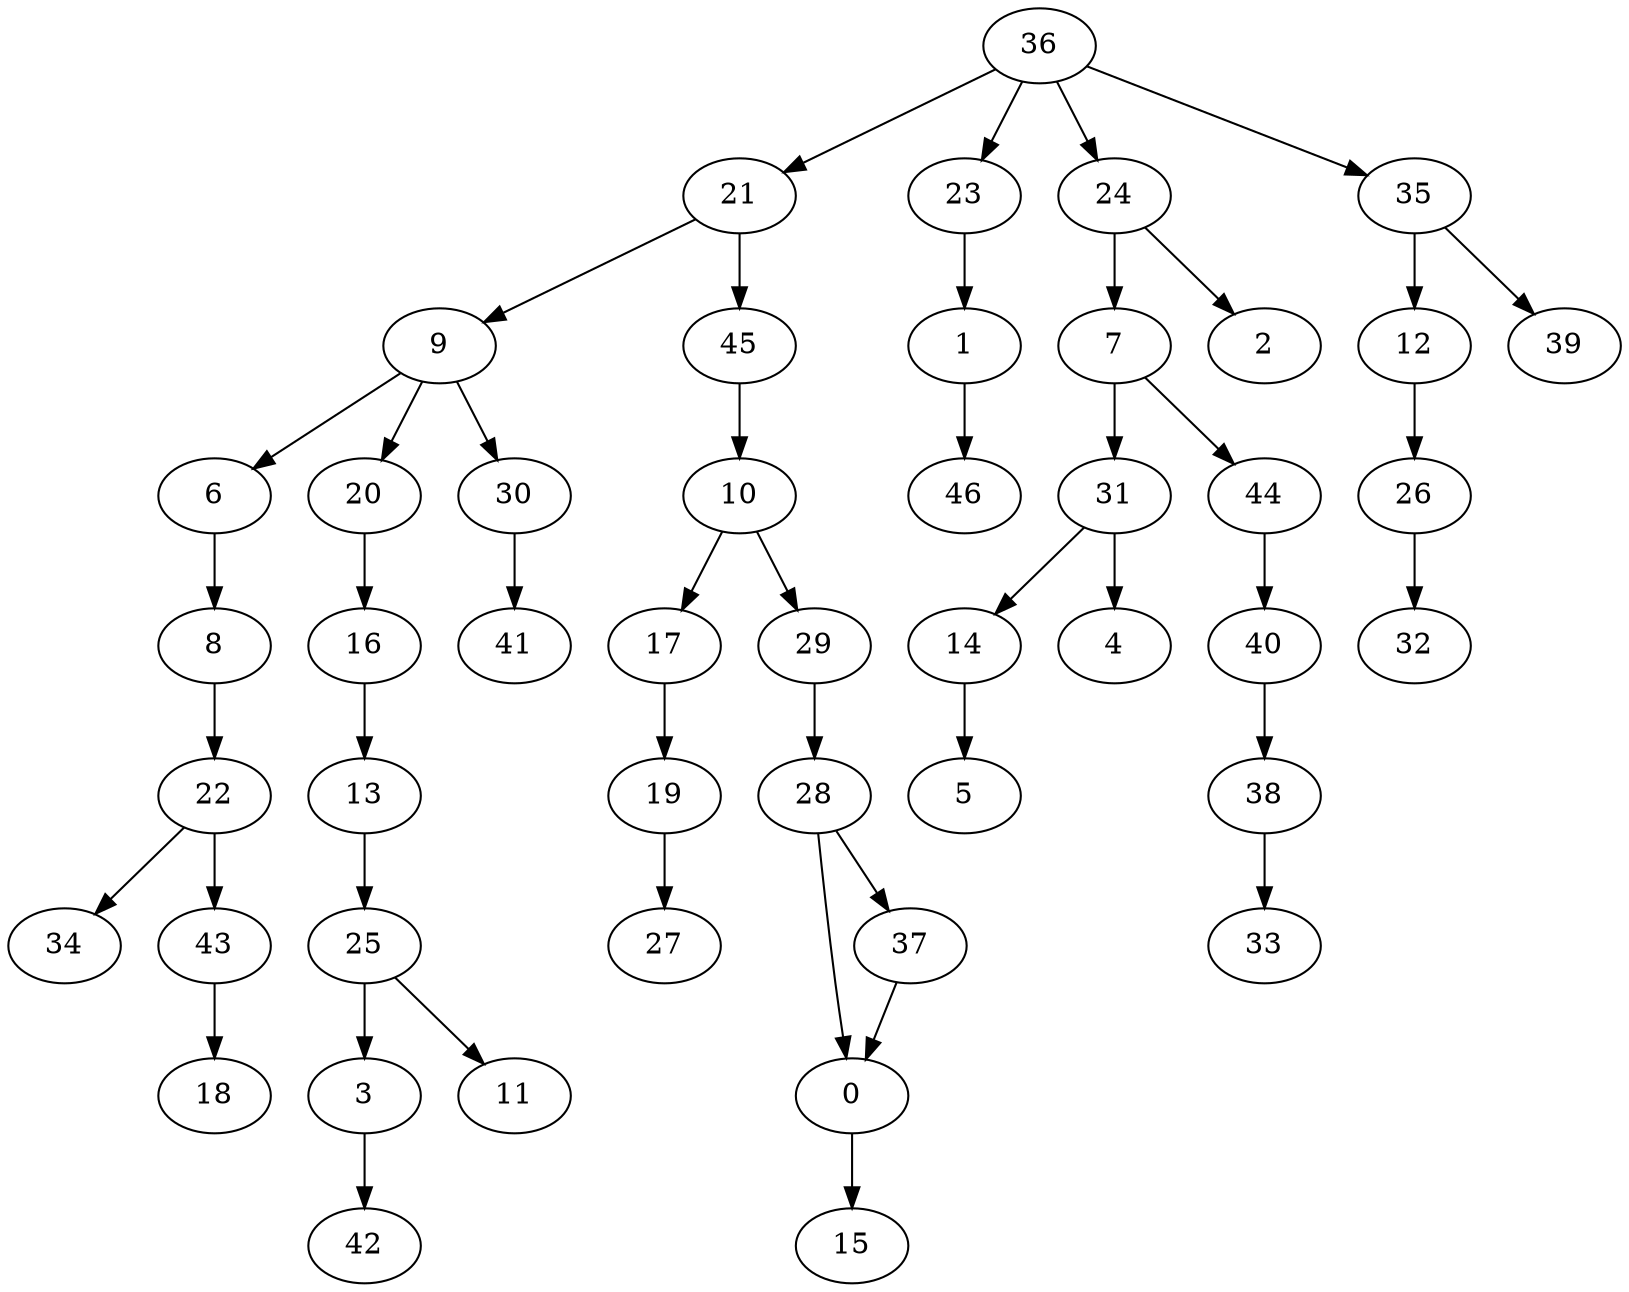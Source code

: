 digraph G {
    0;
    15;
    1;
    46;
    3;
    42;
    6;
    8;
    22;
    34;
    43;
    7;
    31;
    44;
    14;
    4;
    40;
    5;
    38;
    18;
    9;
    20;
    30;
    16;
    41;
    13;
    10;
    17;
    29;
    19;
    28;
    27;
    37;
    12;
    26;
    32;
    25;
    11;
    21;
    45;
    23;
    24;
    2;
    35;
    39;
    36;
    33;
    0 -> 15 [w=0];
    1 -> 46 [w=0];
    3 -> 42 [w=0];
    6 -> 8 [w=0];
    8 -> 22 [w=0];
    22 -> 34 [w=0];
    22 -> 43 [w=0];
    43 -> 18 [w=0];
    7 -> 31 [w=0];
    7 -> 44 [w=0];
    31 -> 14 [w=1];
    31 -> 4 [w=0];
    44 -> 40 [w=0];
    14 -> 5 [w=0];
    40 -> 38 [w=0];
    38 -> 33 [w=0];
    9 -> 6 [w=0];
    9 -> 20 [w=0];
    9 -> 30 [w=0];
    20 -> 16 [w=0];
    30 -> 41 [w=0];
    16 -> 13 [w=1];
    13 -> 25 [w=0];
    10 -> 17 [w=0];
    10 -> 29 [w=0];
    17 -> 19 [w=0];
    29 -> 28 [w=0];
    19 -> 27 [w=0];
    28 -> 0 [w=1];
    28 -> 37 [w=0];
    37 -> 0 [w=0];
    12 -> 26 [w=0];
    26 -> 32 [w=0];
    25 -> 3 [w=0];
    25 -> 11 [w=0];
    21 -> 9 [w=0];
    21 -> 45 [w=0];
    45 -> 10 [w=0];
    23 -> 1 [w=0];
    24 -> 7 [w=1];
    24 -> 2 [w=1];
    35 -> 12 [w=0];
    35 -> 39 [w=2];
    36 -> 21 [w=1];
    36 -> 23 [w=0];
    36 -> 24 [w=3];
    36 -> 35 [w=0];
}
